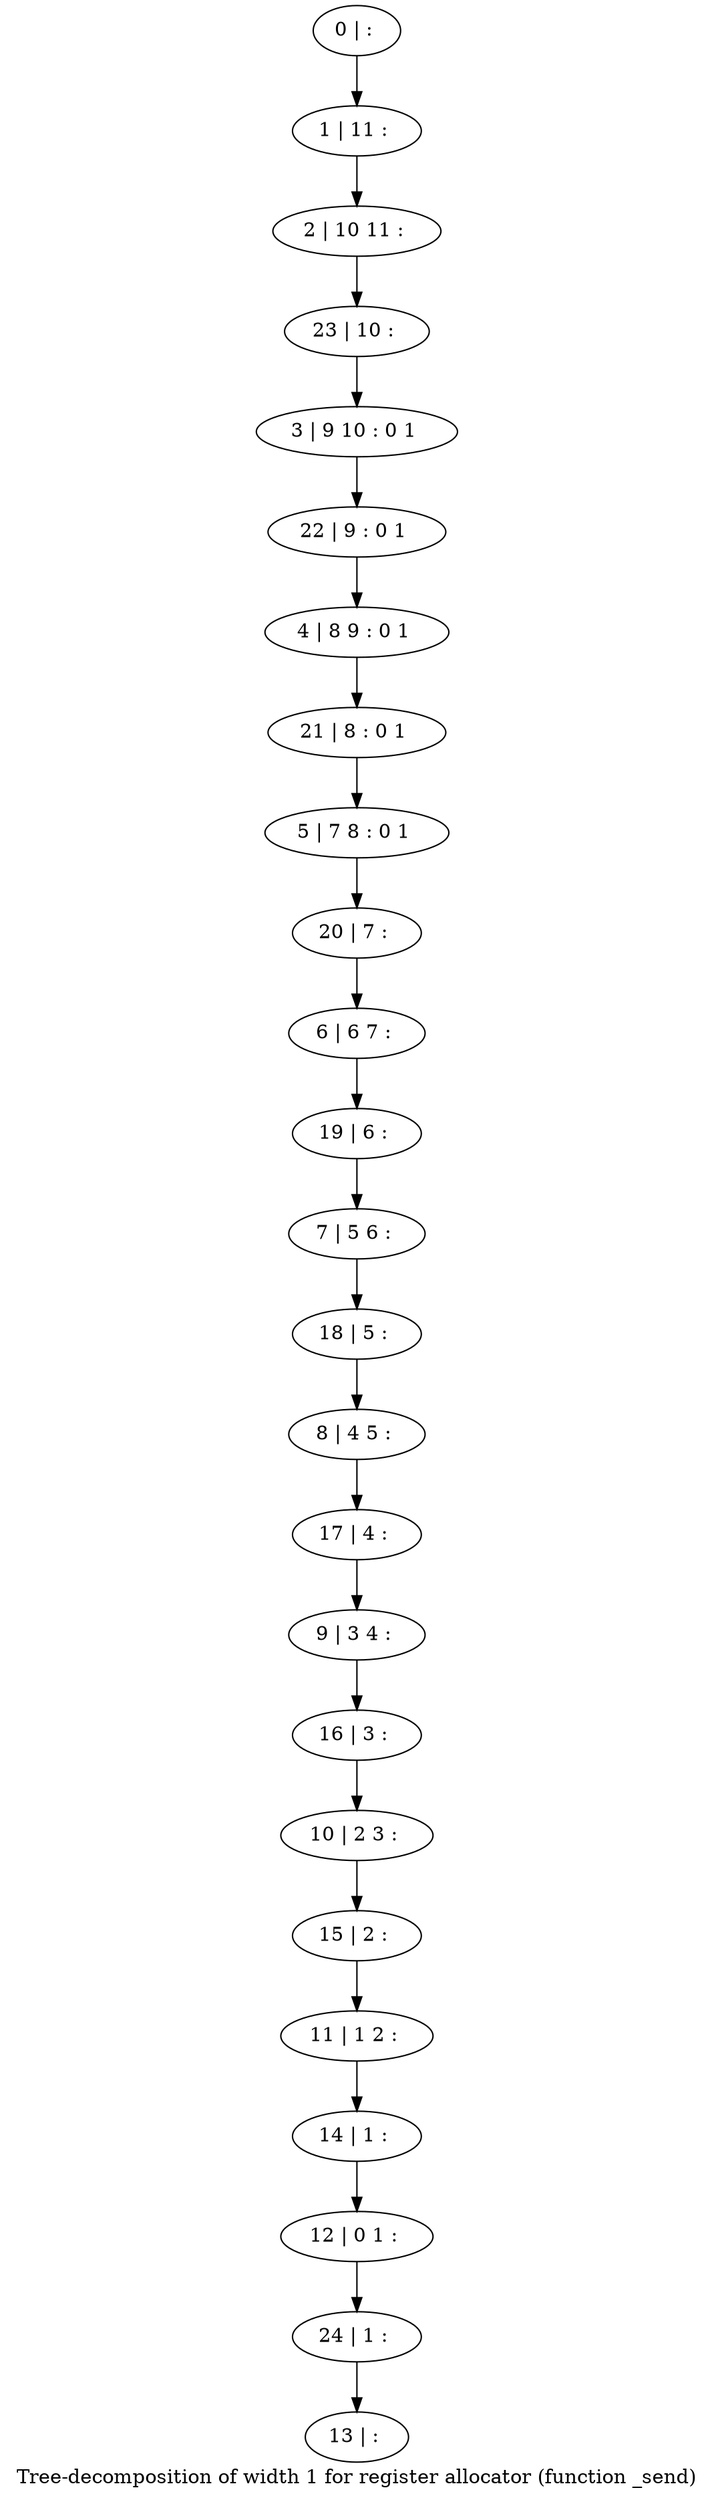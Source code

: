 digraph G {
graph [label="Tree-decomposition of width 1 for register allocator (function _send)"]
0[label="0 | : "];
1[label="1 | 11 : "];
2[label="2 | 10 11 : "];
3[label="3 | 9 10 : 0 1 "];
4[label="4 | 8 9 : 0 1 "];
5[label="5 | 7 8 : 0 1 "];
6[label="6 | 6 7 : "];
7[label="7 | 5 6 : "];
8[label="8 | 4 5 : "];
9[label="9 | 3 4 : "];
10[label="10 | 2 3 : "];
11[label="11 | 1 2 : "];
12[label="12 | 0 1 : "];
13[label="13 | : "];
14[label="14 | 1 : "];
15[label="15 | 2 : "];
16[label="16 | 3 : "];
17[label="17 | 4 : "];
18[label="18 | 5 : "];
19[label="19 | 6 : "];
20[label="20 | 7 : "];
21[label="21 | 8 : 0 1 "];
22[label="22 | 9 : 0 1 "];
23[label="23 | 10 : "];
24[label="24 | 1 : "];
0->1 ;
1->2 ;
14->12 ;
11->14 ;
15->11 ;
10->15 ;
16->10 ;
9->16 ;
17->9 ;
8->17 ;
18->8 ;
7->18 ;
19->7 ;
6->19 ;
20->6 ;
5->20 ;
21->5 ;
4->21 ;
22->4 ;
3->22 ;
23->3 ;
2->23 ;
24->13 ;
12->24 ;
}
